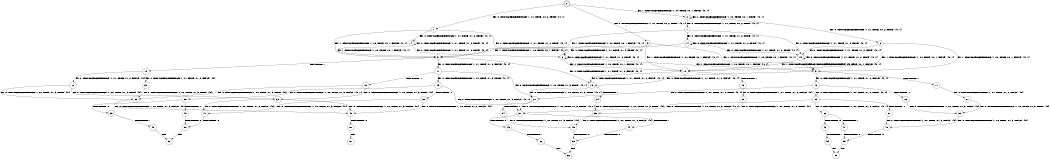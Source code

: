 digraph BCG {
size = "7, 10.5";
center = TRUE;
node [shape = circle];
0 [peripheries = 2];
0 -> 1 [label = "EX !0 !ATOMIC_EXCH_BRANCH (1, +1, TRUE, +0, 2, TRUE) !{0, 1}"];
0 -> 2 [label = "EX !1 !ATOMIC_EXCH_BRANCH (1, +0, TRUE, +0, 1, TRUE) !{0, 1}"];
0 -> 3 [label = "EX !0 !ATOMIC_EXCH_BRANCH (1, +1, TRUE, +0, 2, TRUE) !{0, 1}"];
1 -> 4 [label = "EX !0 !ATOMIC_EXCH_BRANCH (1, +1, TRUE, +1, 2, TRUE) !{0, 1}"];
1 -> 5 [label = "EX !1 !ATOMIC_EXCH_BRANCH (1, +0, TRUE, +0, 1, FALSE) !{0, 1}"];
1 -> 6 [label = "EX !0 !ATOMIC_EXCH_BRANCH (1, +1, TRUE, +1, 2, TRUE) !{0, 1}"];
2 -> 2 [label = "EX !1 !ATOMIC_EXCH_BRANCH (1, +0, TRUE, +0, 1, TRUE) !{0, 1}"];
2 -> 7 [label = "EX !0 !ATOMIC_EXCH_BRANCH (1, +1, TRUE, +0, 2, TRUE) !{0, 1}"];
2 -> 8 [label = "EX !0 !ATOMIC_EXCH_BRANCH (1, +1, TRUE, +0, 2, TRUE) !{0, 1}"];
3 -> 9 [label = "EX !1 !ATOMIC_EXCH_BRANCH (1, +0, TRUE, +0, 1, FALSE) !{0, 1}"];
3 -> 6 [label = "EX !0 !ATOMIC_EXCH_BRANCH (1, +1, TRUE, +1, 2, TRUE) !{0, 1}"];
3 -> 10 [label = "EX !1 !ATOMIC_EXCH_BRANCH (1, +0, TRUE, +0, 1, FALSE) !{0, 1}"];
4 -> 4 [label = "EX !0 !ATOMIC_EXCH_BRANCH (1, +1, TRUE, +1, 2, TRUE) !{0, 1}"];
4 -> 5 [label = "EX !1 !ATOMIC_EXCH_BRANCH (1, +0, TRUE, +0, 1, FALSE) !{0, 1}"];
4 -> 6 [label = "EX !0 !ATOMIC_EXCH_BRANCH (1, +1, TRUE, +1, 2, TRUE) !{0, 1}"];
5 -> 11 [label = "EX !0 !ATOMIC_EXCH_BRANCH (1, +1, TRUE, +1, 2, FALSE) !{0, 1}"];
5 -> 12 [label = "TERMINATE !1"];
5 -> 13 [label = "EX !0 !ATOMIC_EXCH_BRANCH (1, +1, TRUE, +1, 2, FALSE) !{0, 1}"];
6 -> 9 [label = "EX !1 !ATOMIC_EXCH_BRANCH (1, +0, TRUE, +0, 1, FALSE) !{0, 1}"];
6 -> 6 [label = "EX !0 !ATOMIC_EXCH_BRANCH (1, +1, TRUE, +1, 2, TRUE) !{0, 1}"];
6 -> 10 [label = "EX !1 !ATOMIC_EXCH_BRANCH (1, +0, TRUE, +0, 1, FALSE) !{0, 1}"];
7 -> 14 [label = "EX !0 !ATOMIC_EXCH_BRANCH (1, +1, TRUE, +1, 2, TRUE) !{0, 1}"];
7 -> 5 [label = "EX !1 !ATOMIC_EXCH_BRANCH (1, +0, TRUE, +0, 1, FALSE) !{0, 1}"];
7 -> 15 [label = "EX !0 !ATOMIC_EXCH_BRANCH (1, +1, TRUE, +1, 2, TRUE) !{0, 1}"];
8 -> 9 [label = "EX !1 !ATOMIC_EXCH_BRANCH (1, +0, TRUE, +0, 1, FALSE) !{0, 1}"];
8 -> 15 [label = "EX !0 !ATOMIC_EXCH_BRANCH (1, +1, TRUE, +1, 2, TRUE) !{0, 1}"];
8 -> 10 [label = "EX !1 !ATOMIC_EXCH_BRANCH (1, +0, TRUE, +0, 1, FALSE) !{0, 1}"];
9 -> 16 [label = "EX !0 !ATOMIC_EXCH_BRANCH (1, +1, TRUE, +1, 2, FALSE) !{0, 1}"];
9 -> 17 [label = "TERMINATE !1"];
9 -> 13 [label = "EX !0 !ATOMIC_EXCH_BRANCH (1, +1, TRUE, +1, 2, FALSE) !{0, 1}"];
10 -> 13 [label = "EX !0 !ATOMIC_EXCH_BRANCH (1, +1, TRUE, +1, 2, FALSE) !{0, 1}"];
10 -> 18 [label = "TERMINATE !1"];
11 -> 19 [label = "EX !0 !ATOMIC_EXCH_BRANCH (1, +0, TRUE, +1, 3, TRUE) !{0, 1}"];
11 -> 20 [label = "TERMINATE !1"];
11 -> 21 [label = "EX !0 !ATOMIC_EXCH_BRANCH (1, +0, TRUE, +1, 3, TRUE) !{0, 1}"];
12 -> 22 [label = "EX !0 !ATOMIC_EXCH_BRANCH (1, +1, TRUE, +1, 2, FALSE) !{0}"];
12 -> 23 [label = "EX !0 !ATOMIC_EXCH_BRANCH (1, +1, TRUE, +1, 2, FALSE) !{0}"];
13 -> 21 [label = "EX !0 !ATOMIC_EXCH_BRANCH (1, +0, TRUE, +1, 3, TRUE) !{0, 1}"];
13 -> 24 [label = "TERMINATE !1"];
14 -> 14 [label = "EX !0 !ATOMIC_EXCH_BRANCH (1, +1, TRUE, +1, 2, TRUE) !{0, 1}"];
14 -> 5 [label = "EX !1 !ATOMIC_EXCH_BRANCH (1, +0, TRUE, +0, 1, FALSE) !{0, 1}"];
14 -> 15 [label = "EX !0 !ATOMIC_EXCH_BRANCH (1, +1, TRUE, +1, 2, TRUE) !{0, 1}"];
15 -> 9 [label = "EX !1 !ATOMIC_EXCH_BRANCH (1, +0, TRUE, +0, 1, FALSE) !{0, 1}"];
15 -> 15 [label = "EX !0 !ATOMIC_EXCH_BRANCH (1, +1, TRUE, +1, 2, TRUE) !{0, 1}"];
15 -> 10 [label = "EX !1 !ATOMIC_EXCH_BRANCH (1, +0, TRUE, +0, 1, FALSE) !{0, 1}"];
16 -> 25 [label = "EX !0 !ATOMIC_EXCH_BRANCH (1, +0, TRUE, +1, 3, TRUE) !{0, 1}"];
16 -> 26 [label = "TERMINATE !1"];
16 -> 21 [label = "EX !0 !ATOMIC_EXCH_BRANCH (1, +0, TRUE, +1, 3, TRUE) !{0, 1}"];
17 -> 27 [label = "EX !0 !ATOMIC_EXCH_BRANCH (1, +1, TRUE, +1, 2, FALSE) !{0}"];
18 -> 28 [label = "EX !0 !ATOMIC_EXCH_BRANCH (1, +1, TRUE, +1, 2, FALSE) !{0}"];
19 -> 29 [label = "EX !0 !ATOMIC_EXCH_BRANCH (1, +0, TRUE, +1, 3, FALSE) !{0, 1}"];
19 -> 30 [label = "TERMINATE !1"];
19 -> 31 [label = "EX !0 !ATOMIC_EXCH_BRANCH (1, +0, TRUE, +1, 3, FALSE) !{0, 1}"];
20 -> 32 [label = "EX !0 !ATOMIC_EXCH_BRANCH (1, +0, TRUE, +1, 3, TRUE) !{0}"];
20 -> 33 [label = "EX !0 !ATOMIC_EXCH_BRANCH (1, +0, TRUE, +1, 3, TRUE) !{0}"];
21 -> 31 [label = "EX !0 !ATOMIC_EXCH_BRANCH (1, +0, TRUE, +1, 3, FALSE) !{0, 1}"];
21 -> 34 [label = "TERMINATE !1"];
22 -> 32 [label = "EX !0 !ATOMIC_EXCH_BRANCH (1, +0, TRUE, +1, 3, TRUE) !{0}"];
22 -> 33 [label = "EX !0 !ATOMIC_EXCH_BRANCH (1, +0, TRUE, +1, 3, TRUE) !{0}"];
23 -> 33 [label = "EX !0 !ATOMIC_EXCH_BRANCH (1, +0, TRUE, +1, 3, TRUE) !{0}"];
24 -> 35 [label = "EX !0 !ATOMIC_EXCH_BRANCH (1, +0, TRUE, +1, 3, TRUE) !{0}"];
25 -> 36 [label = "EX !0 !ATOMIC_EXCH_BRANCH (1, +0, TRUE, +1, 3, FALSE) !{0, 1}"];
25 -> 37 [label = "TERMINATE !1"];
25 -> 31 [label = "EX !0 !ATOMIC_EXCH_BRANCH (1, +0, TRUE, +1, 3, FALSE) !{0, 1}"];
26 -> 38 [label = "EX !0 !ATOMIC_EXCH_BRANCH (1, +0, TRUE, +1, 3, TRUE) !{0}"];
27 -> 38 [label = "EX !0 !ATOMIC_EXCH_BRANCH (1, +0, TRUE, +1, 3, TRUE) !{0}"];
28 -> 35 [label = "EX !0 !ATOMIC_EXCH_BRANCH (1, +0, TRUE, +1, 3, TRUE) !{0}"];
29 -> 39 [label = "TERMINATE !0"];
29 -> 40 [label = "TERMINATE !1"];
30 -> 41 [label = "EX !0 !ATOMIC_EXCH_BRANCH (1, +0, TRUE, +1, 3, FALSE) !{0}"];
30 -> 42 [label = "EX !0 !ATOMIC_EXCH_BRANCH (1, +0, TRUE, +1, 3, FALSE) !{0}"];
31 -> 43 [label = "TERMINATE !0"];
31 -> 44 [label = "TERMINATE !1"];
32 -> 41 [label = "EX !0 !ATOMIC_EXCH_BRANCH (1, +0, TRUE, +1, 3, FALSE) !{0}"];
32 -> 42 [label = "EX !0 !ATOMIC_EXCH_BRANCH (1, +0, TRUE, +1, 3, FALSE) !{0}"];
33 -> 42 [label = "EX !0 !ATOMIC_EXCH_BRANCH (1, +0, TRUE, +1, 3, FALSE) !{0}"];
34 -> 45 [label = "EX !0 !ATOMIC_EXCH_BRANCH (1, +0, TRUE, +1, 3, FALSE) !{0}"];
35 -> 45 [label = "EX !0 !ATOMIC_EXCH_BRANCH (1, +0, TRUE, +1, 3, FALSE) !{0}"];
36 -> 46 [label = "TERMINATE !0"];
36 -> 47 [label = "TERMINATE !1"];
37 -> 48 [label = "EX !0 !ATOMIC_EXCH_BRANCH (1, +0, TRUE, +1, 3, FALSE) !{0}"];
38 -> 48 [label = "EX !0 !ATOMIC_EXCH_BRANCH (1, +0, TRUE, +1, 3, FALSE) !{0}"];
39 -> 49 [label = "TERMINATE !1"];
40 -> 50 [label = "TERMINATE !0"];
41 -> 50 [label = "TERMINATE !0"];
42 -> 51 [label = "TERMINATE !0"];
43 -> 52 [label = "TERMINATE !1"];
44 -> 53 [label = "TERMINATE !0"];
45 -> 53 [label = "TERMINATE !0"];
46 -> 54 [label = "TERMINATE !1"];
47 -> 55 [label = "TERMINATE !0"];
48 -> 55 [label = "TERMINATE !0"];
49 -> 56 [label = "exit"];
50 -> 56 [label = "exit"];
51 -> 57 [label = "exit"];
52 -> 58 [label = "exit"];
53 -> 58 [label = "exit"];
54 -> 59 [label = "exit"];
55 -> 59 [label = "exit"];
}

